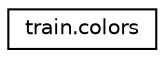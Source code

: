 digraph "Graphical Class Hierarchy"
{
 // LATEX_PDF_SIZE
  edge [fontname="Helvetica",fontsize="10",labelfontname="Helvetica",labelfontsize="10"];
  node [fontname="Helvetica",fontsize="10",shape=record];
  rankdir="LR";
  Node0 [label="train.colors",height=0.2,width=0.4,color="black", fillcolor="white", style="filled",URL="$classtrain_1_1colors.html",tooltip=" "];
}
